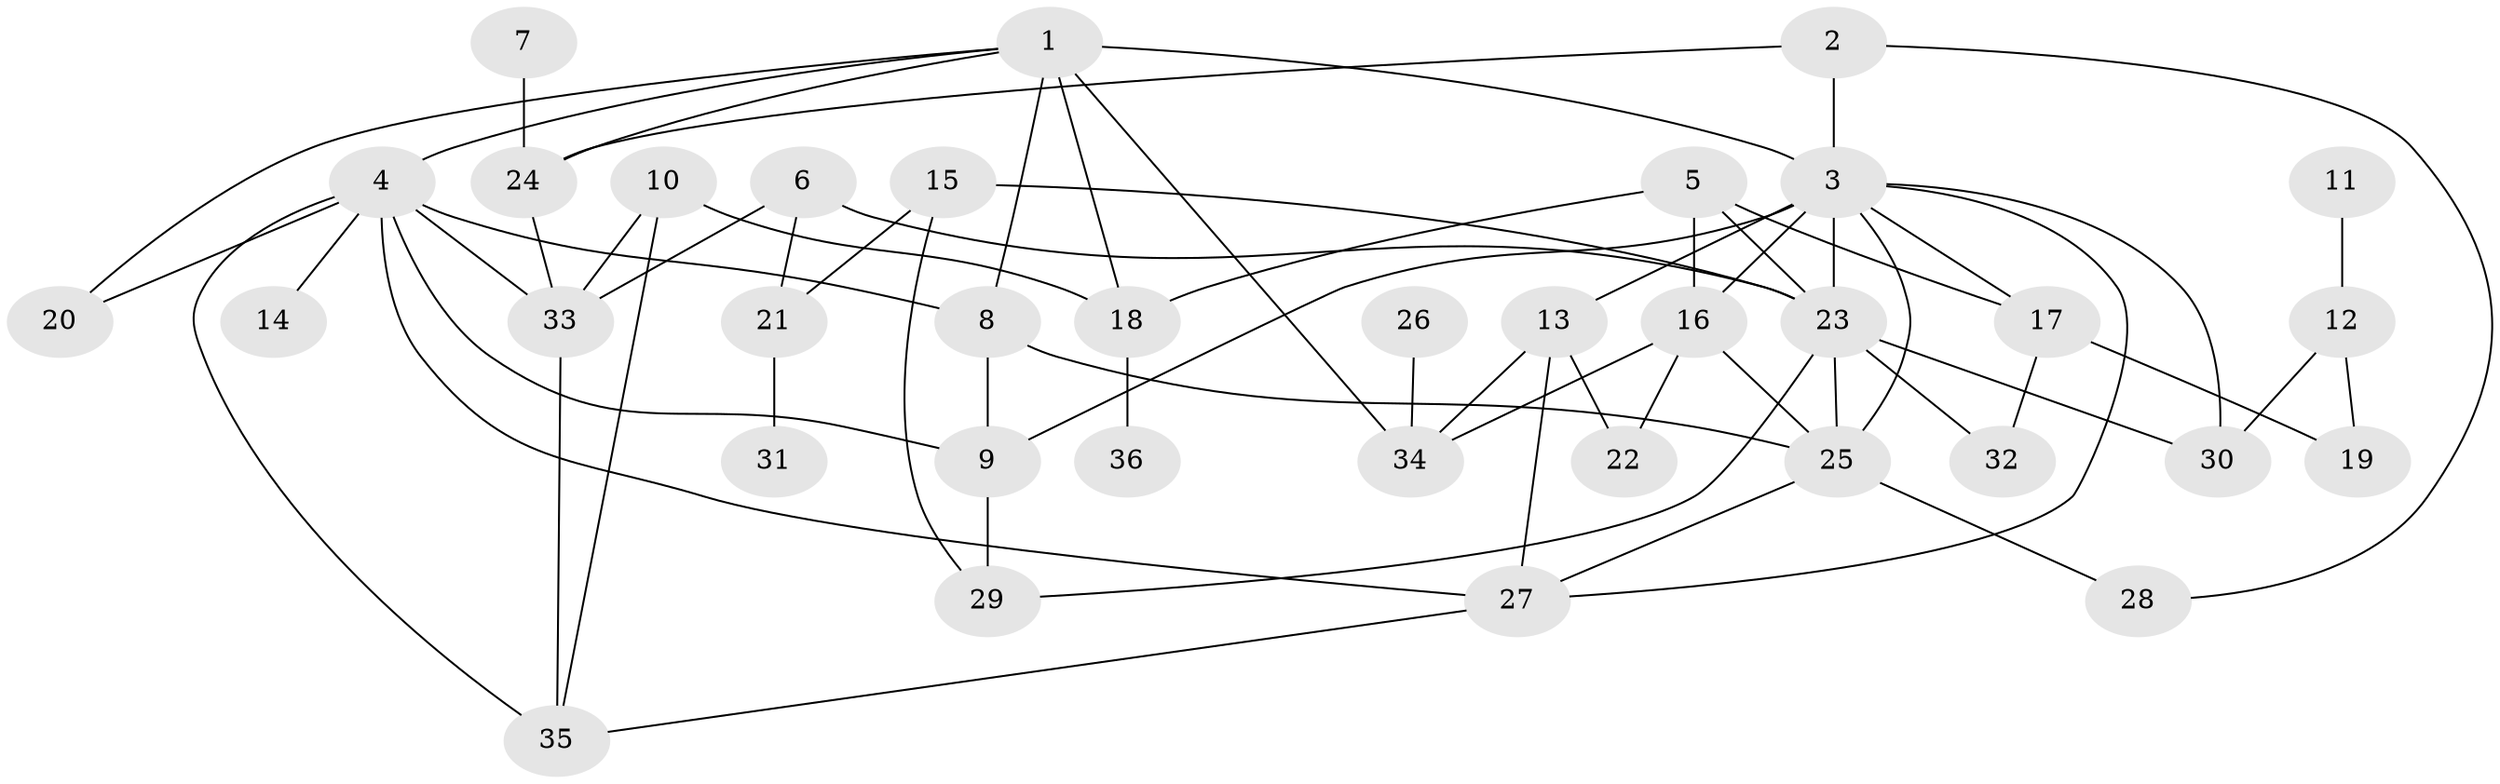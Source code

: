 // original degree distribution, {4: 0.2222222222222222, 5: 0.06944444444444445, 2: 0.2638888888888889, 3: 0.18055555555555555, 6: 0.041666666666666664, 7: 0.013888888888888888, 1: 0.20833333333333334}
// Generated by graph-tools (version 1.1) at 2025/25/03/09/25 03:25:25]
// undirected, 36 vertices, 65 edges
graph export_dot {
graph [start="1"]
  node [color=gray90,style=filled];
  1;
  2;
  3;
  4;
  5;
  6;
  7;
  8;
  9;
  10;
  11;
  12;
  13;
  14;
  15;
  16;
  17;
  18;
  19;
  20;
  21;
  22;
  23;
  24;
  25;
  26;
  27;
  28;
  29;
  30;
  31;
  32;
  33;
  34;
  35;
  36;
  1 -- 3 [weight=1.0];
  1 -- 4 [weight=1.0];
  1 -- 8 [weight=1.0];
  1 -- 18 [weight=1.0];
  1 -- 20 [weight=1.0];
  1 -- 24 [weight=1.0];
  1 -- 34 [weight=1.0];
  2 -- 3 [weight=1.0];
  2 -- 24 [weight=1.0];
  2 -- 28 [weight=1.0];
  3 -- 9 [weight=1.0];
  3 -- 13 [weight=1.0];
  3 -- 16 [weight=1.0];
  3 -- 17 [weight=1.0];
  3 -- 23 [weight=1.0];
  3 -- 25 [weight=1.0];
  3 -- 27 [weight=1.0];
  3 -- 30 [weight=1.0];
  4 -- 8 [weight=1.0];
  4 -- 9 [weight=1.0];
  4 -- 14 [weight=1.0];
  4 -- 20 [weight=1.0];
  4 -- 27 [weight=1.0];
  4 -- 33 [weight=1.0];
  4 -- 35 [weight=1.0];
  5 -- 16 [weight=1.0];
  5 -- 17 [weight=1.0];
  5 -- 18 [weight=1.0];
  5 -- 23 [weight=1.0];
  6 -- 21 [weight=2.0];
  6 -- 23 [weight=1.0];
  6 -- 33 [weight=1.0];
  7 -- 24 [weight=1.0];
  8 -- 9 [weight=1.0];
  8 -- 25 [weight=1.0];
  9 -- 29 [weight=1.0];
  10 -- 18 [weight=1.0];
  10 -- 33 [weight=1.0];
  10 -- 35 [weight=1.0];
  11 -- 12 [weight=1.0];
  12 -- 19 [weight=1.0];
  12 -- 30 [weight=1.0];
  13 -- 22 [weight=1.0];
  13 -- 27 [weight=1.0];
  13 -- 34 [weight=1.0];
  15 -- 21 [weight=1.0];
  15 -- 23 [weight=1.0];
  15 -- 29 [weight=1.0];
  16 -- 22 [weight=1.0];
  16 -- 25 [weight=2.0];
  16 -- 34 [weight=1.0];
  17 -- 19 [weight=1.0];
  17 -- 32 [weight=1.0];
  18 -- 36 [weight=1.0];
  21 -- 31 [weight=1.0];
  23 -- 25 [weight=1.0];
  23 -- 29 [weight=1.0];
  23 -- 30 [weight=1.0];
  23 -- 32 [weight=1.0];
  24 -- 33 [weight=1.0];
  25 -- 27 [weight=1.0];
  25 -- 28 [weight=1.0];
  26 -- 34 [weight=1.0];
  27 -- 35 [weight=1.0];
  33 -- 35 [weight=1.0];
}
